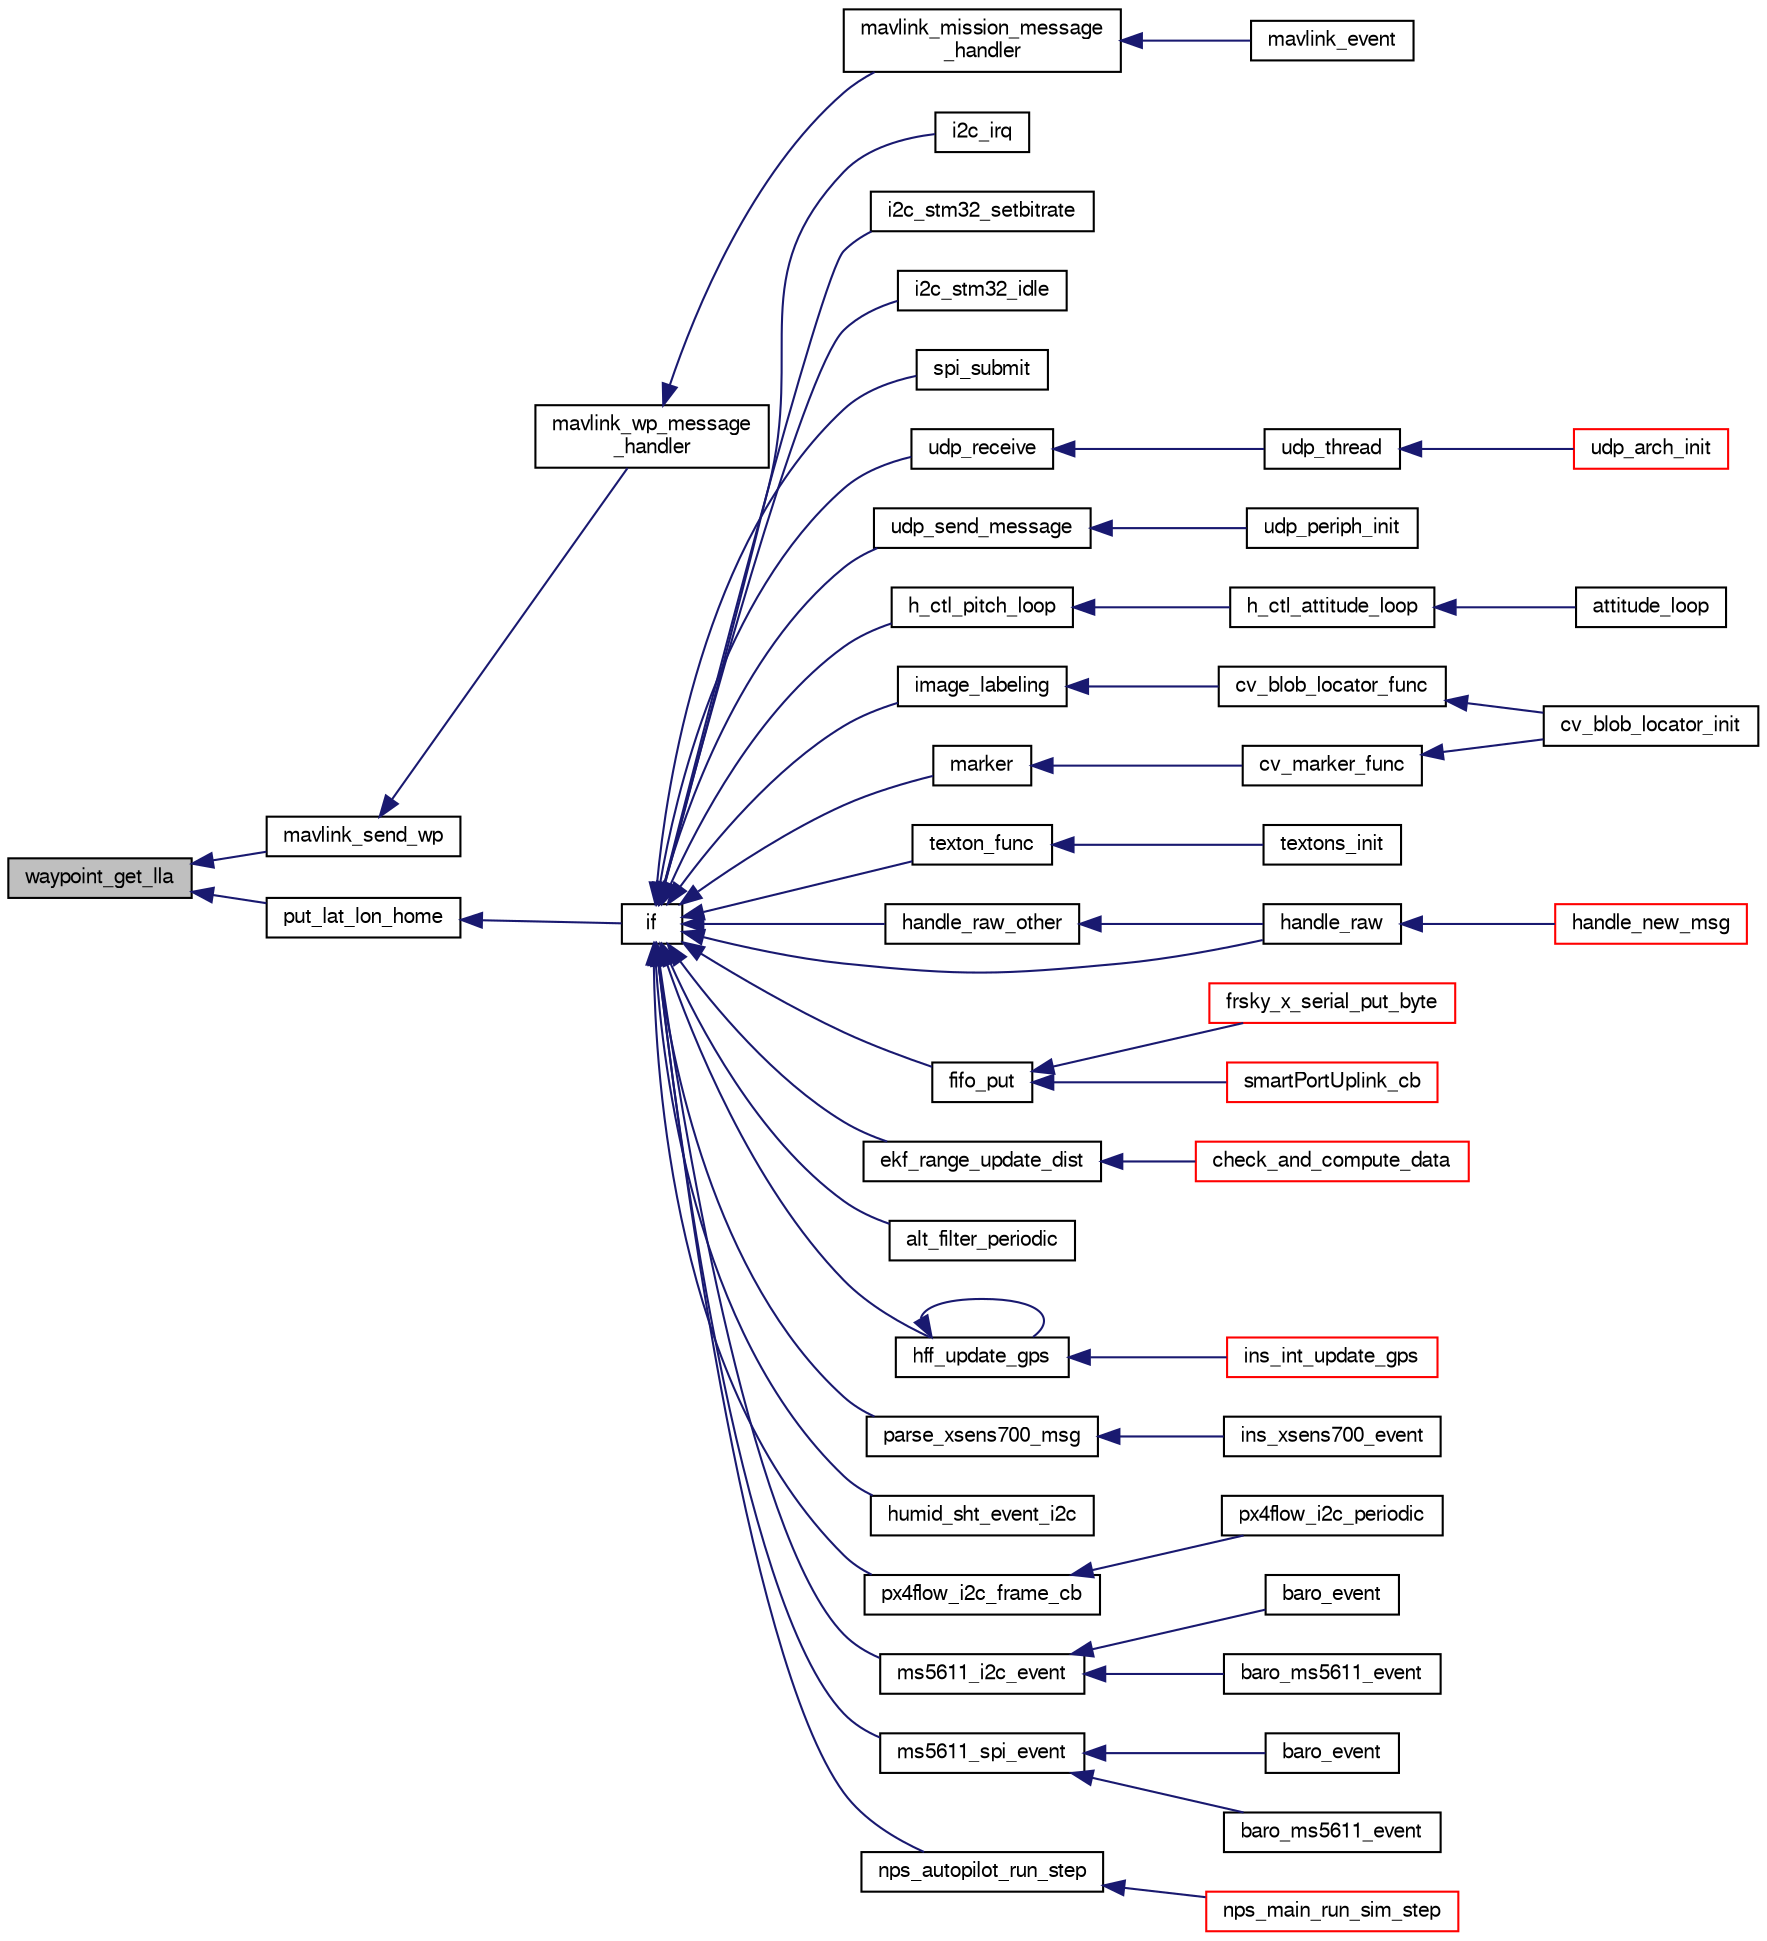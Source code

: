 digraph "waypoint_get_lla"
{
  edge [fontname="FreeSans",fontsize="10",labelfontname="FreeSans",labelfontsize="10"];
  node [fontname="FreeSans",fontsize="10",shape=record];
  rankdir="LR";
  Node1 [label="waypoint_get_lla",height=0.2,width=0.4,color="black", fillcolor="grey75", style="filled", fontcolor="black"];
  Node1 -> Node2 [dir="back",color="midnightblue",fontsize="10",style="solid",fontname="FreeSans"];
  Node2 [label="mavlink_send_wp",height=0.2,width=0.4,color="black", fillcolor="white", style="filled",URL="$datalink_2missionlib_2waypoints_8c.html#a21891c55017fec0be57dc9e4e3ee73a7"];
  Node2 -> Node3 [dir="back",color="midnightblue",fontsize="10",style="solid",fontname="FreeSans"];
  Node3 [label="mavlink_wp_message\l_handler",height=0.2,width=0.4,color="black", fillcolor="white", style="filled",URL="$datalink_2missionlib_2waypoints_8h.html#a632dcb46c33f5cf3726652ee477ff9bc"];
  Node3 -> Node4 [dir="back",color="midnightblue",fontsize="10",style="solid",fontname="FreeSans"];
  Node4 [label="mavlink_mission_message\l_handler",height=0.2,width=0.4,color="black", fillcolor="white", style="filled",URL="$mission__manager_8h.html#a68ddd91a505c2317c818d632a2009304"];
  Node4 -> Node5 [dir="back",color="midnightblue",fontsize="10",style="solid",fontname="FreeSans"];
  Node5 [label="mavlink_event",height=0.2,width=0.4,color="black", fillcolor="white", style="filled",URL="$mavlink_8h.html#aca06c0aea877a0d9c57a5e16cee711d7",tooltip="Event MAVLink calls. "];
  Node1 -> Node6 [dir="back",color="midnightblue",fontsize="10",style="solid",fontname="FreeSans"];
  Node6 [label="put_lat_lon_home",height=0.2,width=0.4,color="black", fillcolor="white", style="filled",URL="$e__identification__fr_8c.html#ab86f66c5c2a551aabe930fff3a5120d3"];
  Node6 -> Node7 [dir="back",color="midnightblue",fontsize="10",style="solid",fontname="FreeSans"];
  Node7 [label="if",height=0.2,width=0.4,color="black", fillcolor="white", style="filled",URL="$e__identification__fr_8c.html#a92cffae21318c1d983c63f3afa2a8d87"];
  Node7 -> Node8 [dir="back",color="midnightblue",fontsize="10",style="solid",fontname="FreeSans"];
  Node8 [label="i2c_irq",height=0.2,width=0.4,color="black", fillcolor="white", style="filled",URL="$stm32_2mcu__periph_2i2c__arch_8c.html#a9cdca4a1beda37ad7a9a7087252b6bbf"];
  Node7 -> Node9 [dir="back",color="midnightblue",fontsize="10",style="solid",fontname="FreeSans"];
  Node9 [label="i2c_stm32_setbitrate",height=0.2,width=0.4,color="black", fillcolor="white", style="filled",URL="$stm32_2mcu__periph_2i2c__arch_8c.html#af6c16ded89419dcadd6d658416e9f55c"];
  Node7 -> Node10 [dir="back",color="midnightblue",fontsize="10",style="solid",fontname="FreeSans"];
  Node10 [label="i2c_stm32_idle",height=0.2,width=0.4,color="black", fillcolor="white", style="filled",URL="$stm32_2mcu__periph_2i2c__arch_8c.html#ab9e5bad12034eb78fc98e86032eb938c"];
  Node7 -> Node11 [dir="back",color="midnightblue",fontsize="10",style="solid",fontname="FreeSans"];
  Node11 [label="spi_submit",height=0.2,width=0.4,color="black", fillcolor="white", style="filled",URL="$group__spi.html#ga5d383931766cb373ebad0b8bc26d439d",tooltip="Submit a spi transaction. "];
  Node7 -> Node12 [dir="back",color="midnightblue",fontsize="10",style="solid",fontname="FreeSans"];
  Node12 [label="udp_receive",height=0.2,width=0.4,color="black", fillcolor="white", style="filled",URL="$udp_8h.html#a23264d73f7cf6197c139bf6841da1ee2",tooltip="Read bytes from UDP. "];
  Node12 -> Node13 [dir="back",color="midnightblue",fontsize="10",style="solid",fontname="FreeSans"];
  Node13 [label="udp_thread",height=0.2,width=0.4,color="black", fillcolor="white", style="filled",URL="$linux_2mcu__periph_2udp__arch_8c.html#a4228ab15648ebad6b74132335c63635e",tooltip="check for new udp packets to receive or send. "];
  Node13 -> Node14 [dir="back",color="midnightblue",fontsize="10",style="solid",fontname="FreeSans"];
  Node14 [label="udp_arch_init",height=0.2,width=0.4,color="red", fillcolor="white", style="filled",URL="$sim_2mcu__periph_2udp__arch_8h.html#a665732768aad2a0f4b0a396d96485cc2"];
  Node7 -> Node15 [dir="back",color="midnightblue",fontsize="10",style="solid",fontname="FreeSans"];
  Node15 [label="udp_send_message",height=0.2,width=0.4,color="black", fillcolor="white", style="filled",URL="$udp_8h.html#acd1365113847d9c844e256228443af2d",tooltip="Send a message. "];
  Node15 -> Node16 [dir="back",color="midnightblue",fontsize="10",style="solid",fontname="FreeSans"];
  Node16 [label="udp_periph_init",height=0.2,width=0.4,color="black", fillcolor="white", style="filled",URL="$udp_8h.html#a1f1d82b302692d0e1c6b01db1b03f6ea",tooltip="Initialize the UDP peripheral. "];
  Node7 -> Node17 [dir="back",color="midnightblue",fontsize="10",style="solid",fontname="FreeSans"];
  Node17 [label="h_ctl_pitch_loop",height=0.2,width=0.4,color="black", fillcolor="white", style="filled",URL="$stabilization__adaptive_8c.html#a10c9851e192217d5a4e7b6dc98e16c2d"];
  Node17 -> Node18 [dir="back",color="midnightblue",fontsize="10",style="solid",fontname="FreeSans"];
  Node18 [label="h_ctl_attitude_loop",height=0.2,width=0.4,color="black", fillcolor="white", style="filled",URL="$fixedwing_2stabilization_2stabilization__attitude_8h.html#a86f0d47644538be1345aab19c7dc3de4"];
  Node18 -> Node19 [dir="back",color="midnightblue",fontsize="10",style="solid",fontname="FreeSans"];
  Node19 [label="attitude_loop",height=0.2,width=0.4,color="black", fillcolor="white", style="filled",URL="$fixedwing_2autopilot__static_8h.html#a315546d9034361bbc6970b3792dc8b67"];
  Node7 -> Node20 [dir="back",color="midnightblue",fontsize="10",style="solid",fontname="FreeSans"];
  Node20 [label="image_labeling",height=0.2,width=0.4,color="black", fillcolor="white", style="filled",URL="$blob__finder_8h.html#a4394ddcfee7f3a3c1ff870b038b2883b"];
  Node20 -> Node21 [dir="back",color="midnightblue",fontsize="10",style="solid",fontname="FreeSans"];
  Node21 [label="cv_blob_locator_func",height=0.2,width=0.4,color="black", fillcolor="white", style="filled",URL="$cv__blob__locator_8c.html#a922c40d2a25e1519548f0d62094d13e0"];
  Node21 -> Node22 [dir="back",color="midnightblue",fontsize="10",style="solid",fontname="FreeSans"];
  Node22 [label="cv_blob_locator_init",height=0.2,width=0.4,color="black", fillcolor="white", style="filled",URL="$cv__blob__locator_8h.html#a03040f93fee504200fd409c45f488e4d"];
  Node7 -> Node23 [dir="back",color="midnightblue",fontsize="10",style="solid",fontname="FreeSans"];
  Node23 [label="marker",height=0.2,width=0.4,color="black", fillcolor="white", style="filled",URL="$imavmarker_8h.html#aafa443822c1c72b0735f92c4656eb669"];
  Node23 -> Node24 [dir="back",color="midnightblue",fontsize="10",style="solid",fontname="FreeSans"];
  Node24 [label="cv_marker_func",height=0.2,width=0.4,color="black", fillcolor="white", style="filled",URL="$cv__blob__locator_8c.html#a095162a58d6a269d84029f8a17a1d359"];
  Node24 -> Node22 [dir="back",color="midnightblue",fontsize="10",style="solid",fontname="FreeSans"];
  Node7 -> Node25 [dir="back",color="midnightblue",fontsize="10",style="solid",fontname="FreeSans"];
  Node25 [label="texton_func",height=0.2,width=0.4,color="black", fillcolor="white", style="filled",URL="$textons_8c.html#a5a28ef29bd02e895d11d195fc565526f",tooltip="Main texton processing function that first either loads or learns a dictionary and then extracts the ..."];
  Node25 -> Node26 [dir="back",color="midnightblue",fontsize="10",style="solid",fontname="FreeSans"];
  Node26 [label="textons_init",height=0.2,width=0.4,color="black", fillcolor="white", style="filled",URL="$textons_8h.html#ac363e3fda520a9cc84e35d929f01d62d",tooltip="Initialize. "];
  Node7 -> Node27 [dir="back",color="midnightblue",fontsize="10",style="solid",fontname="FreeSans"];
  Node27 [label="handle_raw_other",height=0.2,width=0.4,color="black", fillcolor="white", style="filled",URL="$syslink__dl_8c.html#aa429086c6c98ffa95fdb0381e67b1285",tooltip="Handle various raw messages. "];
  Node27 -> Node28 [dir="back",color="midnightblue",fontsize="10",style="solid",fontname="FreeSans"];
  Node28 [label="handle_raw",height=0.2,width=0.4,color="black", fillcolor="white", style="filled",URL="$syslink__dl_8c.html#a9a5fcd9b15a63e5311c8ff49c6f95bb8",tooltip="Handle raw datalink. "];
  Node28 -> Node29 [dir="back",color="midnightblue",fontsize="10",style="solid",fontname="FreeSans"];
  Node29 [label="handle_new_msg",height=0.2,width=0.4,color="red", fillcolor="white", style="filled",URL="$syslink__dl_8c.html#a665fd9a99b5fbbbff1c98a97f1742665",tooltip="New RX message. "];
  Node7 -> Node28 [dir="back",color="midnightblue",fontsize="10",style="solid",fontname="FreeSans"];
  Node7 -> Node30 [dir="back",color="midnightblue",fontsize="10",style="solid",fontname="FreeSans"];
  Node30 [label="fifo_put",height=0.2,width=0.4,color="black", fillcolor="white", style="filled",URL="$frsky__x_8c.html#ae3001fd8504f8ad30ee40a958da7bf0c"];
  Node30 -> Node31 [dir="back",color="midnightblue",fontsize="10",style="solid",fontname="FreeSans"];
  Node31 [label="frsky_x_serial_put_byte",height=0.2,width=0.4,color="red", fillcolor="white", style="filled",URL="$frsky__x_8c.html#adfc11fb9defc0b2418edb24b1fa921cf"];
  Node30 -> Node32 [dir="back",color="midnightblue",fontsize="10",style="solid",fontname="FreeSans"];
  Node32 [label="smartPortUplink_cb",height=0.2,width=0.4,color="red", fillcolor="white", style="filled",URL="$frsky__x_8c.html#ac745280f849c2fc887d6a00050e20aeb"];
  Node7 -> Node33 [dir="back",color="midnightblue",fontsize="10",style="solid",fontname="FreeSans"];
  Node33 [label="ekf_range_update_dist",height=0.2,width=0.4,color="black", fillcolor="white", style="filled",URL="$ekf__range_8h.html#a6778974be3a678696790a30c04315a72",tooltip="Update step based on each new distance data. "];
  Node33 -> Node34 [dir="back",color="midnightblue",fontsize="10",style="solid",fontname="FreeSans"];
  Node34 [label="check_and_compute_data",height=0.2,width=0.4,color="red", fillcolor="white", style="filled",URL="$dw1000__arduino_8c.html#a61ebb26ab28d54f27878ffeb87febfe9",tooltip="check new data and compute with the proper algorithm "];
  Node7 -> Node35 [dir="back",color="midnightblue",fontsize="10",style="solid",fontname="FreeSans"];
  Node35 [label="alt_filter_periodic",height=0.2,width=0.4,color="black", fillcolor="white", style="filled",URL="$alt__filter_8h.html#acb1c5bf01229d55cd2a7542a49e37ec8"];
  Node7 -> Node36 [dir="back",color="midnightblue",fontsize="10",style="solid",fontname="FreeSans"];
  Node36 [label="hff_update_gps",height=0.2,width=0.4,color="black", fillcolor="white", style="filled",URL="$hf__float_8h.html#a72f310874029d3bec298c7161601a57e"];
  Node36 -> Node36 [dir="back",color="midnightblue",fontsize="10",style="solid",fontname="FreeSans"];
  Node36 -> Node37 [dir="back",color="midnightblue",fontsize="10",style="solid",fontname="FreeSans"];
  Node37 [label="ins_int_update_gps",height=0.2,width=0.4,color="red", fillcolor="white", style="filled",URL="$ins__int_8h.html#a54df8c17ccf7a20d6ca09ad0b8f45db3"];
  Node7 -> Node38 [dir="back",color="midnightblue",fontsize="10",style="solid",fontname="FreeSans"];
  Node38 [label="parse_xsens700_msg",height=0.2,width=0.4,color="black", fillcolor="white", style="filled",URL="$xsens700_8h.html#ac2454e953f536da139df3af77095c560"];
  Node38 -> Node39 [dir="back",color="midnightblue",fontsize="10",style="solid",fontname="FreeSans"];
  Node39 [label="ins_xsens700_event",height=0.2,width=0.4,color="black", fillcolor="white", style="filled",URL="$ins__xsens700_8h.html#af5b103447ab6c24b2ad38714d258b262"];
  Node7 -> Node40 [dir="back",color="midnightblue",fontsize="10",style="solid",fontname="FreeSans"];
  Node40 [label="humid_sht_event_i2c",height=0.2,width=0.4,color="black", fillcolor="white", style="filled",URL="$humid__sht__i2c_8h.html#a9250bbec811cdbcc7c024e084dacc33f"];
  Node7 -> Node41 [dir="back",color="midnightblue",fontsize="10",style="solid",fontname="FreeSans"];
  Node41 [label="px4flow_i2c_frame_cb",height=0.2,width=0.4,color="black", fillcolor="white", style="filled",URL="$px4flow__i2c_8c.html#ad7e1980e7d9d597a3902d1fb1bcb19b9",tooltip="Propagate optical flow information. "];
  Node41 -> Node42 [dir="back",color="midnightblue",fontsize="10",style="solid",fontname="FreeSans"];
  Node42 [label="px4flow_i2c_periodic",height=0.2,width=0.4,color="black", fillcolor="white", style="filled",URL="$px4flow__i2c_8h.html#a4d95252752186b0b1e437955c7eeea8b",tooltip="Poll px4flow for data 152 i2c frames are created per second, so the PX4FLOW can be polled at up to 15..."];
  Node7 -> Node43 [dir="back",color="midnightblue",fontsize="10",style="solid",fontname="FreeSans"];
  Node43 [label="ms5611_i2c_event",height=0.2,width=0.4,color="black", fillcolor="white", style="filled",URL="$ms5611__i2c_8h.html#a14e55ee13fb38c32b8c0bb6146695ca9"];
  Node43 -> Node44 [dir="back",color="midnightblue",fontsize="10",style="solid",fontname="FreeSans"];
  Node44 [label="baro_event",height=0.2,width=0.4,color="black", fillcolor="white", style="filled",URL="$tawaki_2baro__board_8h.html#a35cf6cc4a308999840a583900a3d35ff"];
  Node43 -> Node45 [dir="back",color="midnightblue",fontsize="10",style="solid",fontname="FreeSans"];
  Node45 [label="baro_ms5611_event",height=0.2,width=0.4,color="black", fillcolor="white", style="filled",URL="$baro__ms5611__spi_8h.html#afd15b3c514cb6c7763b0db2788665185"];
  Node7 -> Node46 [dir="back",color="midnightblue",fontsize="10",style="solid",fontname="FreeSans"];
  Node46 [label="ms5611_spi_event",height=0.2,width=0.4,color="black", fillcolor="white", style="filled",URL="$ms5611__spi_8h.html#a7b23274ad291a9e686044d66f378d91d"];
  Node46 -> Node47 [dir="back",color="midnightblue",fontsize="10",style="solid",fontname="FreeSans"];
  Node47 [label="baro_event",height=0.2,width=0.4,color="black", fillcolor="white", style="filled",URL="$baro__board__ms5611__spi_8c.html#a35cf6cc4a308999840a583900a3d35ff"];
  Node46 -> Node48 [dir="back",color="midnightblue",fontsize="10",style="solid",fontname="FreeSans"];
  Node48 [label="baro_ms5611_event",height=0.2,width=0.4,color="black", fillcolor="white", style="filled",URL="$baro__ms5611__spi_8c.html#afd15b3c514cb6c7763b0db2788665185"];
  Node7 -> Node49 [dir="back",color="midnightblue",fontsize="10",style="solid",fontname="FreeSans"];
  Node49 [label="nps_autopilot_run_step",height=0.2,width=0.4,color="black", fillcolor="white", style="filled",URL="$nps__autopilot__rotorcraft_8c.html#a12870aaa609d4860004be3cec4c8cf2a"];
  Node49 -> Node50 [dir="back",color="midnightblue",fontsize="10",style="solid",fontname="FreeSans"];
  Node50 [label="nps_main_run_sim_step",height=0.2,width=0.4,color="red", fillcolor="white", style="filled",URL="$nps__main__sitl_8c.html#a9a080385e191a932860731e6f511c775"];
}

